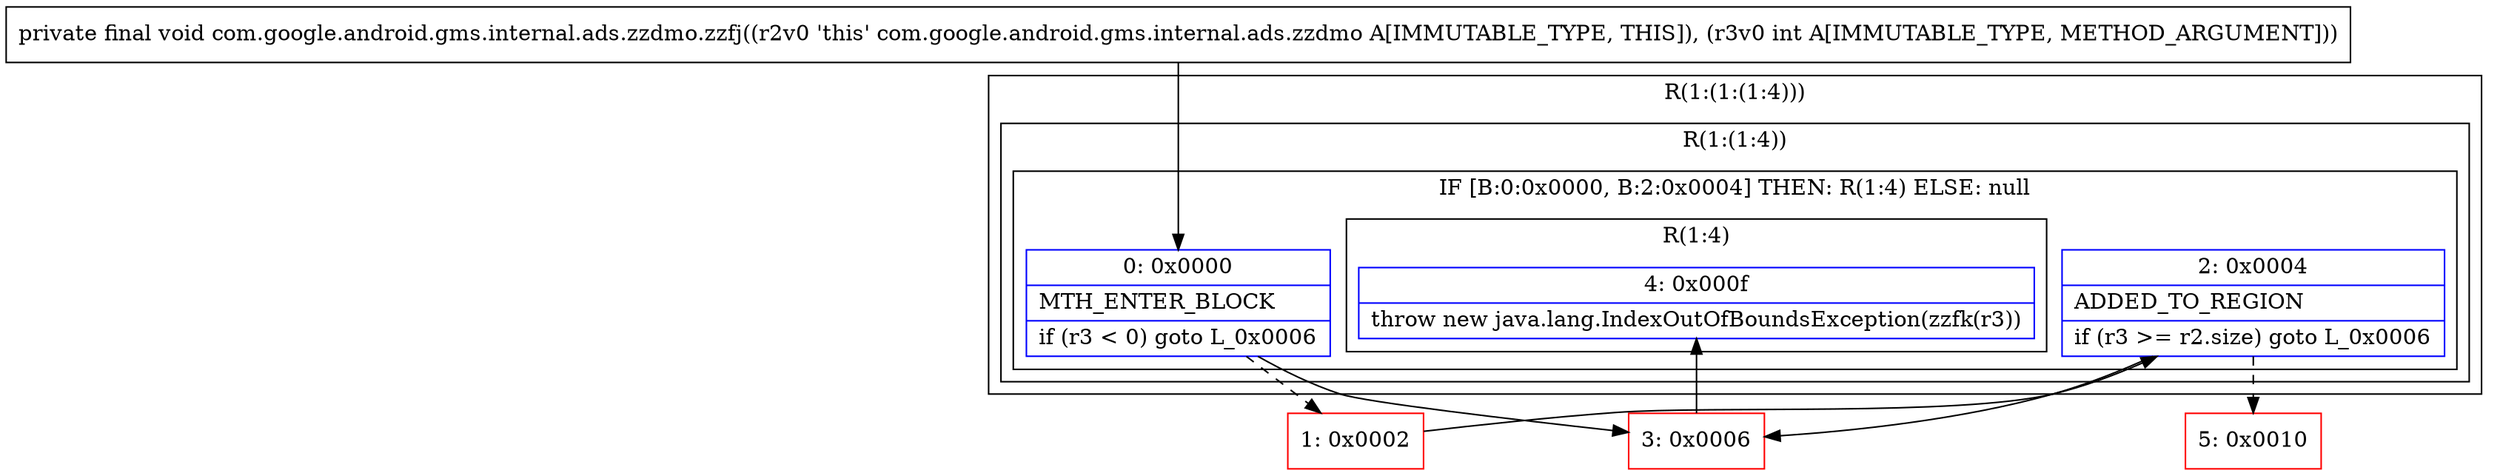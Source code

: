 digraph "CFG forcom.google.android.gms.internal.ads.zzdmo.zzfj(I)V" {
subgraph cluster_Region_740818600 {
label = "R(1:(1:(1:4)))";
node [shape=record,color=blue];
subgraph cluster_Region_1567498094 {
label = "R(1:(1:4))";
node [shape=record,color=blue];
subgraph cluster_IfRegion_1341008807 {
label = "IF [B:0:0x0000, B:2:0x0004] THEN: R(1:4) ELSE: null";
node [shape=record,color=blue];
Node_0 [shape=record,label="{0\:\ 0x0000|MTH_ENTER_BLOCK\l|if (r3 \< 0) goto L_0x0006\l}"];
Node_2 [shape=record,label="{2\:\ 0x0004|ADDED_TO_REGION\l|if (r3 \>= r2.size) goto L_0x0006\l}"];
subgraph cluster_Region_693694980 {
label = "R(1:4)";
node [shape=record,color=blue];
Node_4 [shape=record,label="{4\:\ 0x000f|throw new java.lang.IndexOutOfBoundsException(zzfk(r3))\l}"];
}
}
}
}
Node_1 [shape=record,color=red,label="{1\:\ 0x0002}"];
Node_3 [shape=record,color=red,label="{3\:\ 0x0006}"];
Node_5 [shape=record,color=red,label="{5\:\ 0x0010}"];
MethodNode[shape=record,label="{private final void com.google.android.gms.internal.ads.zzdmo.zzfj((r2v0 'this' com.google.android.gms.internal.ads.zzdmo A[IMMUTABLE_TYPE, THIS]), (r3v0 int A[IMMUTABLE_TYPE, METHOD_ARGUMENT])) }"];
MethodNode -> Node_0;
Node_0 -> Node_1[style=dashed];
Node_0 -> Node_3;
Node_2 -> Node_3;
Node_2 -> Node_5[style=dashed];
Node_1 -> Node_2;
Node_3 -> Node_4;
}

